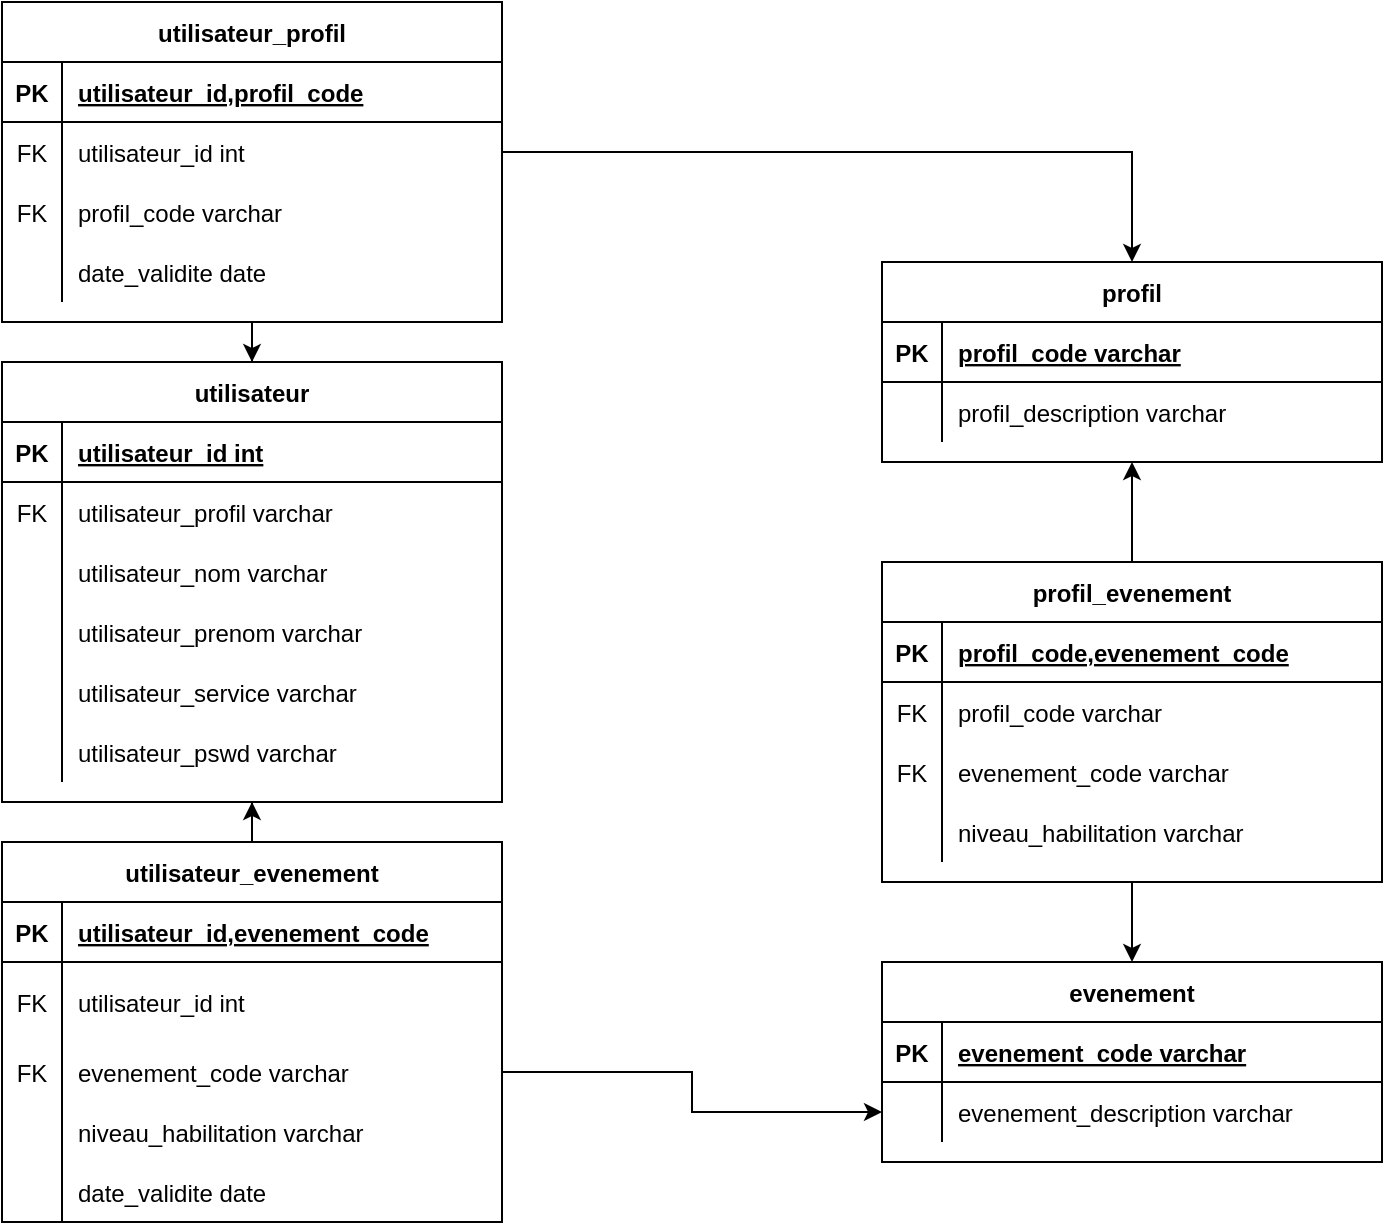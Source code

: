 <mxfile version="14.9.7" type="device" pages="2"><diagram id="R2lEEEUBdFMjLlhIrx00" name="MLD"><mxGraphModel dx="1063" dy="561" grid="1" gridSize="10" guides="1" tooltips="1" connect="1" arrows="1" fold="1" page="1" pageScale="1" pageWidth="850" pageHeight="1100" math="0" shadow="0" extFonts="Permanent Marker^https://fonts.googleapis.com/css?family=Permanent+Marker"><root><mxCell id="0"/><mxCell id="1" parent="0"/><mxCell id="at7_1adZLRTxokak2zl_-1" style="edgeStyle=orthogonalEdgeStyle;rounded=0;orthogonalLoop=1;jettySize=auto;html=1;entryX=0.5;entryY=0;entryDx=0;entryDy=0;startArrow=classic;startFill=1;endArrow=none;endFill=0;" edge="1" parent="1" source="C-vyLk0tnHw3VtMMgP7b-2" target="JwiSKFeYHgr4JbsgMxaM-4"><mxGeometry relative="1" as="geometry"/></mxCell><mxCell id="C-vyLk0tnHw3VtMMgP7b-2" value="profil" style="shape=table;startSize=30;container=1;collapsible=1;childLayout=tableLayout;fixedRows=1;rowLines=0;fontStyle=1;align=center;resizeLast=1;" parent="1" vertex="1"><mxGeometry x="520" y="220" width="250" height="100" as="geometry"/></mxCell><mxCell id="C-vyLk0tnHw3VtMMgP7b-3" value="" style="shape=partialRectangle;collapsible=0;dropTarget=0;pointerEvents=0;fillColor=none;points=[[0,0.5],[1,0.5]];portConstraint=eastwest;top=0;left=0;right=0;bottom=1;" parent="C-vyLk0tnHw3VtMMgP7b-2" vertex="1"><mxGeometry y="30" width="250" height="30" as="geometry"/></mxCell><mxCell id="C-vyLk0tnHw3VtMMgP7b-4" value="PK" style="shape=partialRectangle;overflow=hidden;connectable=0;fillColor=none;top=0;left=0;bottom=0;right=0;fontStyle=1;" parent="C-vyLk0tnHw3VtMMgP7b-3" vertex="1"><mxGeometry width="30" height="30" as="geometry"/></mxCell><mxCell id="C-vyLk0tnHw3VtMMgP7b-5" value="profil_code varchar" style="shape=partialRectangle;overflow=hidden;connectable=0;fillColor=none;top=0;left=0;bottom=0;right=0;align=left;spacingLeft=6;fontStyle=5;" parent="C-vyLk0tnHw3VtMMgP7b-3" vertex="1"><mxGeometry x="30" width="220" height="30" as="geometry"/></mxCell><mxCell id="C-vyLk0tnHw3VtMMgP7b-6" value="" style="shape=partialRectangle;collapsible=0;dropTarget=0;pointerEvents=0;fillColor=none;points=[[0,0.5],[1,0.5]];portConstraint=eastwest;top=0;left=0;right=0;bottom=0;" parent="C-vyLk0tnHw3VtMMgP7b-2" vertex="1"><mxGeometry y="60" width="250" height="30" as="geometry"/></mxCell><mxCell id="C-vyLk0tnHw3VtMMgP7b-7" value="" style="shape=partialRectangle;overflow=hidden;connectable=0;fillColor=none;top=0;left=0;bottom=0;right=0;" parent="C-vyLk0tnHw3VtMMgP7b-6" vertex="1"><mxGeometry width="30" height="30" as="geometry"/></mxCell><mxCell id="C-vyLk0tnHw3VtMMgP7b-8" value="profil_description varchar" style="shape=partialRectangle;overflow=hidden;connectable=0;fillColor=none;top=0;left=0;bottom=0;right=0;align=left;spacingLeft=6;" parent="C-vyLk0tnHw3VtMMgP7b-6" vertex="1"><mxGeometry x="30" width="220" height="30" as="geometry"/></mxCell><mxCell id="C-vyLk0tnHw3VtMMgP7b-13" value="evenement" style="shape=table;startSize=30;container=1;collapsible=1;childLayout=tableLayout;fixedRows=1;rowLines=0;fontStyle=1;align=center;resizeLast=1;" parent="1" vertex="1"><mxGeometry x="520" y="570" width="250" height="100" as="geometry"/></mxCell><mxCell id="C-vyLk0tnHw3VtMMgP7b-14" value="" style="shape=partialRectangle;collapsible=0;dropTarget=0;pointerEvents=0;fillColor=none;points=[[0,0.5],[1,0.5]];portConstraint=eastwest;top=0;left=0;right=0;bottom=1;" parent="C-vyLk0tnHw3VtMMgP7b-13" vertex="1"><mxGeometry y="30" width="250" height="30" as="geometry"/></mxCell><mxCell id="C-vyLk0tnHw3VtMMgP7b-15" value="PK" style="shape=partialRectangle;overflow=hidden;connectable=0;fillColor=none;top=0;left=0;bottom=0;right=0;fontStyle=1;" parent="C-vyLk0tnHw3VtMMgP7b-14" vertex="1"><mxGeometry width="30" height="30" as="geometry"/></mxCell><mxCell id="C-vyLk0tnHw3VtMMgP7b-16" value="evenement_code varchar" style="shape=partialRectangle;overflow=hidden;connectable=0;fillColor=none;top=0;left=0;bottom=0;right=0;align=left;spacingLeft=6;fontStyle=5;" parent="C-vyLk0tnHw3VtMMgP7b-14" vertex="1"><mxGeometry x="30" width="220" height="30" as="geometry"/></mxCell><mxCell id="C-vyLk0tnHw3VtMMgP7b-17" value="" style="shape=partialRectangle;collapsible=0;dropTarget=0;pointerEvents=0;fillColor=none;points=[[0,0.5],[1,0.5]];portConstraint=eastwest;top=0;left=0;right=0;bottom=0;" parent="C-vyLk0tnHw3VtMMgP7b-13" vertex="1"><mxGeometry y="60" width="250" height="30" as="geometry"/></mxCell><mxCell id="C-vyLk0tnHw3VtMMgP7b-18" value="" style="shape=partialRectangle;overflow=hidden;connectable=0;fillColor=none;top=0;left=0;bottom=0;right=0;" parent="C-vyLk0tnHw3VtMMgP7b-17" vertex="1"><mxGeometry width="30" height="30" as="geometry"/></mxCell><mxCell id="C-vyLk0tnHw3VtMMgP7b-19" value="evenement_description varchar" style="shape=partialRectangle;overflow=hidden;connectable=0;fillColor=none;top=0;left=0;bottom=0;right=0;align=left;spacingLeft=6;" parent="C-vyLk0tnHw3VtMMgP7b-17" vertex="1"><mxGeometry x="30" width="220" height="30" as="geometry"/></mxCell><mxCell id="C-vyLk0tnHw3VtMMgP7b-23" value="utilisateur" style="shape=table;startSize=30;container=1;collapsible=1;childLayout=tableLayout;fixedRows=1;rowLines=0;fontStyle=1;align=center;resizeLast=1;" parent="1" vertex="1"><mxGeometry x="80" y="270" width="250" height="220" as="geometry"/></mxCell><mxCell id="C-vyLk0tnHw3VtMMgP7b-24" value="" style="shape=partialRectangle;collapsible=0;dropTarget=0;pointerEvents=0;fillColor=none;points=[[0,0.5],[1,0.5]];portConstraint=eastwest;top=0;left=0;right=0;bottom=1;" parent="C-vyLk0tnHw3VtMMgP7b-23" vertex="1"><mxGeometry y="30" width="250" height="30" as="geometry"/></mxCell><mxCell id="C-vyLk0tnHw3VtMMgP7b-25" value="PK" style="shape=partialRectangle;overflow=hidden;connectable=0;fillColor=none;top=0;left=0;bottom=0;right=0;fontStyle=1;" parent="C-vyLk0tnHw3VtMMgP7b-24" vertex="1"><mxGeometry width="30" height="30" as="geometry"/></mxCell><mxCell id="C-vyLk0tnHw3VtMMgP7b-26" value="utilisateur_id int" style="shape=partialRectangle;overflow=hidden;connectable=0;fillColor=none;top=0;left=0;bottom=0;right=0;align=left;spacingLeft=6;fontStyle=5;" parent="C-vyLk0tnHw3VtMMgP7b-24" vertex="1"><mxGeometry x="30" width="220" height="30" as="geometry"/></mxCell><mxCell id="C-vyLk0tnHw3VtMMgP7b-27" value="" style="shape=partialRectangle;collapsible=0;dropTarget=0;pointerEvents=0;fillColor=none;points=[[0,0.5],[1,0.5]];portConstraint=eastwest;top=0;left=0;right=0;bottom=0;" parent="C-vyLk0tnHw3VtMMgP7b-23" vertex="1"><mxGeometry y="60" width="250" height="30" as="geometry"/></mxCell><mxCell id="C-vyLk0tnHw3VtMMgP7b-28" value="FK" style="shape=partialRectangle;overflow=hidden;connectable=0;fillColor=none;top=0;left=0;bottom=0;right=0;" parent="C-vyLk0tnHw3VtMMgP7b-27" vertex="1"><mxGeometry width="30" height="30" as="geometry"/></mxCell><mxCell id="C-vyLk0tnHw3VtMMgP7b-29" value="utilisateur_profil varchar" style="shape=partialRectangle;overflow=hidden;connectable=0;fillColor=none;top=0;left=0;bottom=0;right=0;align=left;spacingLeft=6;" parent="C-vyLk0tnHw3VtMMgP7b-27" vertex="1"><mxGeometry x="30" width="220" height="30" as="geometry"/></mxCell><mxCell id="JwiSKFeYHgr4JbsgMxaM-1" value="" style="shape=partialRectangle;collapsible=0;dropTarget=0;pointerEvents=0;fillColor=none;points=[[0,0.5],[1,0.5]];portConstraint=eastwest;top=0;left=0;right=0;bottom=0;" parent="C-vyLk0tnHw3VtMMgP7b-23" vertex="1"><mxGeometry y="90" width="250" height="30" as="geometry"/></mxCell><mxCell id="JwiSKFeYHgr4JbsgMxaM-2" value="" style="shape=partialRectangle;overflow=hidden;connectable=0;fillColor=none;top=0;left=0;bottom=0;right=0;" parent="JwiSKFeYHgr4JbsgMxaM-1" vertex="1"><mxGeometry width="30" height="30" as="geometry"/></mxCell><mxCell id="JwiSKFeYHgr4JbsgMxaM-3" value="utilisateur_nom varchar" style="shape=partialRectangle;overflow=hidden;connectable=0;fillColor=none;top=0;left=0;bottom=0;right=0;align=left;spacingLeft=6;" parent="JwiSKFeYHgr4JbsgMxaM-1" vertex="1"><mxGeometry x="30" width="220" height="30" as="geometry"/></mxCell><mxCell id="ZzbCFLfODjJ3ynpHBpeR-1" value="" style="shape=partialRectangle;collapsible=0;dropTarget=0;pointerEvents=0;fillColor=none;points=[[0,0.5],[1,0.5]];portConstraint=eastwest;top=0;left=0;right=0;bottom=0;" parent="C-vyLk0tnHw3VtMMgP7b-23" vertex="1"><mxGeometry y="120" width="250" height="30" as="geometry"/></mxCell><mxCell id="ZzbCFLfODjJ3ynpHBpeR-2" value="" style="shape=partialRectangle;overflow=hidden;connectable=0;fillColor=none;top=0;left=0;bottom=0;right=0;" parent="ZzbCFLfODjJ3ynpHBpeR-1" vertex="1"><mxGeometry width="30" height="30" as="geometry"/></mxCell><mxCell id="ZzbCFLfODjJ3ynpHBpeR-3" value="utilisateur_prenom varchar" style="shape=partialRectangle;overflow=hidden;connectable=0;fillColor=none;top=0;left=0;bottom=0;right=0;align=left;spacingLeft=6;" parent="ZzbCFLfODjJ3ynpHBpeR-1" vertex="1"><mxGeometry x="30" width="220" height="30" as="geometry"/></mxCell><mxCell id="ZzbCFLfODjJ3ynpHBpeR-4" value="" style="shape=partialRectangle;collapsible=0;dropTarget=0;pointerEvents=0;fillColor=none;points=[[0,0.5],[1,0.5]];portConstraint=eastwest;top=0;left=0;right=0;bottom=0;" parent="C-vyLk0tnHw3VtMMgP7b-23" vertex="1"><mxGeometry y="150" width="250" height="30" as="geometry"/></mxCell><mxCell id="ZzbCFLfODjJ3ynpHBpeR-5" value="" style="shape=partialRectangle;overflow=hidden;connectable=0;fillColor=none;top=0;left=0;bottom=0;right=0;" parent="ZzbCFLfODjJ3ynpHBpeR-4" vertex="1"><mxGeometry width="30" height="30" as="geometry"/></mxCell><mxCell id="ZzbCFLfODjJ3ynpHBpeR-6" value="utilisateur_service varchar" style="shape=partialRectangle;overflow=hidden;connectable=0;fillColor=none;top=0;left=0;bottom=0;right=0;align=left;spacingLeft=6;" parent="ZzbCFLfODjJ3ynpHBpeR-4" vertex="1"><mxGeometry x="30" width="220" height="30" as="geometry"/></mxCell><mxCell id="ZzbCFLfODjJ3ynpHBpeR-7" value="" style="shape=partialRectangle;collapsible=0;dropTarget=0;pointerEvents=0;fillColor=none;points=[[0,0.5],[1,0.5]];portConstraint=eastwest;top=0;left=0;right=0;bottom=0;" parent="C-vyLk0tnHw3VtMMgP7b-23" vertex="1"><mxGeometry y="180" width="250" height="30" as="geometry"/></mxCell><mxCell id="ZzbCFLfODjJ3ynpHBpeR-8" value="" style="shape=partialRectangle;overflow=hidden;connectable=0;fillColor=none;top=0;left=0;bottom=0;right=0;" parent="ZzbCFLfODjJ3ynpHBpeR-7" vertex="1"><mxGeometry width="30" height="30" as="geometry"/></mxCell><mxCell id="ZzbCFLfODjJ3ynpHBpeR-9" value="utilisateur_pswd varchar" style="shape=partialRectangle;overflow=hidden;connectable=0;fillColor=none;top=0;left=0;bottom=0;right=0;align=left;spacingLeft=6;" parent="ZzbCFLfODjJ3ynpHBpeR-7" vertex="1"><mxGeometry x="30" width="220" height="30" as="geometry"/></mxCell><mxCell id="at7_1adZLRTxokak2zl_-2" style="edgeStyle=orthogonalEdgeStyle;rounded=0;orthogonalLoop=1;jettySize=auto;html=1;entryX=0.5;entryY=0;entryDx=0;entryDy=0;" edge="1" parent="1" source="JwiSKFeYHgr4JbsgMxaM-4" target="C-vyLk0tnHw3VtMMgP7b-13"><mxGeometry relative="1" as="geometry"/></mxCell><mxCell id="JwiSKFeYHgr4JbsgMxaM-4" value="profil_evenement" style="shape=table;startSize=30;container=1;collapsible=1;childLayout=tableLayout;fixedRows=1;rowLines=0;fontStyle=1;align=center;resizeLast=1;" parent="1" vertex="1"><mxGeometry x="520" y="370" width="250" height="160" as="geometry"/></mxCell><mxCell id="JwiSKFeYHgr4JbsgMxaM-5" value="" style="shape=partialRectangle;collapsible=0;dropTarget=0;pointerEvents=0;fillColor=none;points=[[0,0.5],[1,0.5]];portConstraint=eastwest;top=0;left=0;right=0;bottom=1;" parent="JwiSKFeYHgr4JbsgMxaM-4" vertex="1"><mxGeometry y="30" width="250" height="30" as="geometry"/></mxCell><mxCell id="JwiSKFeYHgr4JbsgMxaM-6" value="PK" style="shape=partialRectangle;overflow=hidden;connectable=0;fillColor=none;top=0;left=0;bottom=0;right=0;fontStyle=1;" parent="JwiSKFeYHgr4JbsgMxaM-5" vertex="1"><mxGeometry width="30" height="30" as="geometry"/></mxCell><mxCell id="JwiSKFeYHgr4JbsgMxaM-7" value="profil_code,evenement_code" style="shape=partialRectangle;overflow=hidden;connectable=0;fillColor=none;top=0;left=0;bottom=0;right=0;align=left;spacingLeft=6;fontStyle=5;" parent="JwiSKFeYHgr4JbsgMxaM-5" vertex="1"><mxGeometry x="30" width="220" height="30" as="geometry"/></mxCell><mxCell id="JwiSKFeYHgr4JbsgMxaM-8" value="" style="shape=partialRectangle;collapsible=0;dropTarget=0;pointerEvents=0;fillColor=none;points=[[0,0.5],[1,0.5]];portConstraint=eastwest;top=0;left=0;right=0;bottom=0;" parent="JwiSKFeYHgr4JbsgMxaM-4" vertex="1"><mxGeometry y="60" width="250" height="30" as="geometry"/></mxCell><mxCell id="JwiSKFeYHgr4JbsgMxaM-9" value="FK" style="shape=partialRectangle;overflow=hidden;connectable=0;fillColor=none;top=0;left=0;bottom=0;right=0;" parent="JwiSKFeYHgr4JbsgMxaM-8" vertex="1"><mxGeometry width="30" height="30" as="geometry"/></mxCell><mxCell id="JwiSKFeYHgr4JbsgMxaM-10" value="profil_code varchar" style="shape=partialRectangle;overflow=hidden;connectable=0;fillColor=none;top=0;left=0;bottom=0;right=0;align=left;spacingLeft=6;" parent="JwiSKFeYHgr4JbsgMxaM-8" vertex="1"><mxGeometry x="30" width="220" height="30" as="geometry"/></mxCell><mxCell id="iMzqLcBQKjda5FoAaQY0-1" value="" style="shape=partialRectangle;collapsible=0;dropTarget=0;pointerEvents=0;fillColor=none;points=[[0,0.5],[1,0.5]];portConstraint=eastwest;top=0;left=0;right=0;bottom=0;" vertex="1" parent="JwiSKFeYHgr4JbsgMxaM-4"><mxGeometry y="90" width="250" height="30" as="geometry"/></mxCell><mxCell id="iMzqLcBQKjda5FoAaQY0-2" value="FK" style="shape=partialRectangle;overflow=hidden;connectable=0;fillColor=none;top=0;left=0;bottom=0;right=0;" vertex="1" parent="iMzqLcBQKjda5FoAaQY0-1"><mxGeometry width="30" height="30" as="geometry"/></mxCell><mxCell id="iMzqLcBQKjda5FoAaQY0-3" value="evenement_code varchar" style="shape=partialRectangle;overflow=hidden;connectable=0;fillColor=none;top=0;left=0;bottom=0;right=0;align=left;spacingLeft=6;" vertex="1" parent="iMzqLcBQKjda5FoAaQY0-1"><mxGeometry x="30" width="220" height="30" as="geometry"/></mxCell><mxCell id="iMzqLcBQKjda5FoAaQY0-4" value="" style="shape=partialRectangle;collapsible=0;dropTarget=0;pointerEvents=0;fillColor=none;points=[[0,0.5],[1,0.5]];portConstraint=eastwest;top=0;left=0;right=0;bottom=0;" vertex="1" parent="JwiSKFeYHgr4JbsgMxaM-4"><mxGeometry y="120" width="250" height="30" as="geometry"/></mxCell><mxCell id="iMzqLcBQKjda5FoAaQY0-5" value="" style="shape=partialRectangle;overflow=hidden;connectable=0;fillColor=none;top=0;left=0;bottom=0;right=0;" vertex="1" parent="iMzqLcBQKjda5FoAaQY0-4"><mxGeometry width="30" height="30" as="geometry"/></mxCell><mxCell id="iMzqLcBQKjda5FoAaQY0-6" value="niveau_habilitation varchar" style="shape=partialRectangle;overflow=hidden;connectable=0;fillColor=none;top=0;left=0;bottom=0;right=0;align=left;spacingLeft=6;" vertex="1" parent="iMzqLcBQKjda5FoAaQY0-4"><mxGeometry x="30" width="220" height="30" as="geometry"/></mxCell><mxCell id="jOW1StysQQTRj-WeTpZN-9" style="edgeStyle=orthogonalEdgeStyle;rounded=0;orthogonalLoop=1;jettySize=auto;html=1;entryX=0.5;entryY=1;entryDx=0;entryDy=0;startArrow=none;startFill=0;endArrow=classic;endFill=1;" edge="1" parent="1" source="fdBiySrLqTwI6GNhD4sQ-1" target="C-vyLk0tnHw3VtMMgP7b-23"><mxGeometry relative="1" as="geometry"/></mxCell><mxCell id="fdBiySrLqTwI6GNhD4sQ-1" value="utilisateur_evenement" style="shape=table;startSize=30;container=1;collapsible=1;childLayout=tableLayout;fixedRows=1;rowLines=0;fontStyle=1;align=center;resizeLast=1;" vertex="1" parent="1"><mxGeometry x="80" y="510" width="250" height="190" as="geometry"/></mxCell><mxCell id="fdBiySrLqTwI6GNhD4sQ-2" value="" style="shape=partialRectangle;collapsible=0;dropTarget=0;pointerEvents=0;fillColor=none;points=[[0,0.5],[1,0.5]];portConstraint=eastwest;top=0;left=0;right=0;bottom=1;" vertex="1" parent="fdBiySrLqTwI6GNhD4sQ-1"><mxGeometry y="30" width="250" height="30" as="geometry"/></mxCell><mxCell id="fdBiySrLqTwI6GNhD4sQ-3" value="PK" style="shape=partialRectangle;overflow=hidden;connectable=0;fillColor=none;top=0;left=0;bottom=0;right=0;fontStyle=1;" vertex="1" parent="fdBiySrLqTwI6GNhD4sQ-2"><mxGeometry width="30" height="30" as="geometry"/></mxCell><mxCell id="fdBiySrLqTwI6GNhD4sQ-4" value="utilisateur_id,evenement_code" style="shape=partialRectangle;overflow=hidden;connectable=0;fillColor=none;top=0;left=0;bottom=0;right=0;align=left;spacingLeft=6;fontStyle=5;" vertex="1" parent="fdBiySrLqTwI6GNhD4sQ-2"><mxGeometry x="30" width="220" height="30" as="geometry"/></mxCell><mxCell id="fdBiySrLqTwI6GNhD4sQ-5" value="" style="shape=partialRectangle;collapsible=0;dropTarget=0;pointerEvents=0;fillColor=none;points=[[0,0.5],[1,0.5]];portConstraint=eastwest;top=0;left=0;right=0;bottom=0;" vertex="1" parent="fdBiySrLqTwI6GNhD4sQ-1"><mxGeometry y="60" width="250" height="40" as="geometry"/></mxCell><mxCell id="fdBiySrLqTwI6GNhD4sQ-6" value="FK" style="shape=partialRectangle;overflow=hidden;connectable=0;fillColor=none;top=0;left=0;bottom=0;right=0;" vertex="1" parent="fdBiySrLqTwI6GNhD4sQ-5"><mxGeometry width="30" height="40" as="geometry"/></mxCell><mxCell id="fdBiySrLqTwI6GNhD4sQ-7" value="utilisateur_id int" style="shape=partialRectangle;overflow=hidden;connectable=0;fillColor=none;top=0;left=0;bottom=0;right=0;align=left;spacingLeft=6;" vertex="1" parent="fdBiySrLqTwI6GNhD4sQ-5"><mxGeometry x="30" width="220" height="40" as="geometry"/></mxCell><mxCell id="fdBiySrLqTwI6GNhD4sQ-8" value="" style="shape=partialRectangle;collapsible=0;dropTarget=0;pointerEvents=0;fillColor=none;points=[[0,0.5],[1,0.5]];portConstraint=eastwest;top=0;left=0;right=0;bottom=0;" vertex="1" parent="fdBiySrLqTwI6GNhD4sQ-1"><mxGeometry y="100" width="250" height="30" as="geometry"/></mxCell><mxCell id="fdBiySrLqTwI6GNhD4sQ-9" value="FK" style="shape=partialRectangle;overflow=hidden;connectable=0;fillColor=none;top=0;left=0;bottom=0;right=0;" vertex="1" parent="fdBiySrLqTwI6GNhD4sQ-8"><mxGeometry width="30" height="30" as="geometry"/></mxCell><mxCell id="fdBiySrLqTwI6GNhD4sQ-10" value="evenement_code varchar" style="shape=partialRectangle;overflow=hidden;connectable=0;fillColor=none;top=0;left=0;bottom=0;right=0;align=left;spacingLeft=6;" vertex="1" parent="fdBiySrLqTwI6GNhD4sQ-8"><mxGeometry x="30" width="220" height="30" as="geometry"/></mxCell><mxCell id="fdBiySrLqTwI6GNhD4sQ-11" value="" style="shape=partialRectangle;collapsible=0;dropTarget=0;pointerEvents=0;fillColor=none;points=[[0,0.5],[1,0.5]];portConstraint=eastwest;top=0;left=0;right=0;bottom=0;" vertex="1" parent="fdBiySrLqTwI6GNhD4sQ-1"><mxGeometry y="130" width="250" height="30" as="geometry"/></mxCell><mxCell id="fdBiySrLqTwI6GNhD4sQ-12" value="" style="shape=partialRectangle;overflow=hidden;connectable=0;fillColor=none;top=0;left=0;bottom=0;right=0;" vertex="1" parent="fdBiySrLqTwI6GNhD4sQ-11"><mxGeometry width="30" height="30" as="geometry"/></mxCell><mxCell id="fdBiySrLqTwI6GNhD4sQ-13" value="niveau_habilitation varchar" style="shape=partialRectangle;overflow=hidden;connectable=0;fillColor=none;top=0;left=0;bottom=0;right=0;align=left;spacingLeft=6;" vertex="1" parent="fdBiySrLqTwI6GNhD4sQ-11"><mxGeometry x="30" width="220" height="30" as="geometry"/></mxCell><mxCell id="jOW1StysQQTRj-WeTpZN-1" value="" style="shape=partialRectangle;collapsible=0;dropTarget=0;pointerEvents=0;fillColor=none;points=[[0,0.5],[1,0.5]];portConstraint=eastwest;top=0;left=0;right=0;bottom=0;" vertex="1" parent="fdBiySrLqTwI6GNhD4sQ-1"><mxGeometry y="160" width="250" height="30" as="geometry"/></mxCell><mxCell id="jOW1StysQQTRj-WeTpZN-2" value="" style="shape=partialRectangle;overflow=hidden;connectable=0;fillColor=none;top=0;left=0;bottom=0;right=0;" vertex="1" parent="jOW1StysQQTRj-WeTpZN-1"><mxGeometry width="30" height="30" as="geometry"/></mxCell><mxCell id="jOW1StysQQTRj-WeTpZN-3" value="date_validite date" style="shape=partialRectangle;overflow=hidden;connectable=0;fillColor=none;top=0;left=0;bottom=0;right=0;align=left;spacingLeft=6;" vertex="1" parent="jOW1StysQQTRj-WeTpZN-1"><mxGeometry x="30" width="220" height="30" as="geometry"/></mxCell><mxCell id="jOW1StysQQTRj-WeTpZN-8" style="edgeStyle=orthogonalEdgeStyle;rounded=0;orthogonalLoop=1;jettySize=auto;html=1;entryX=1;entryY=0.5;entryDx=0;entryDy=0;startArrow=classic;startFill=1;endArrow=none;endFill=0;" edge="1" parent="1" source="C-vyLk0tnHw3VtMMgP7b-17" target="fdBiySrLqTwI6GNhD4sQ-8"><mxGeometry relative="1" as="geometry"/></mxCell><mxCell id="J5B7bk3__jZNWXArt1sU-14" style="edgeStyle=orthogonalEdgeStyle;rounded=0;orthogonalLoop=1;jettySize=auto;html=1;entryX=0.5;entryY=0;entryDx=0;entryDy=0;startArrow=none;startFill=0;endArrow=classic;endFill=1;" edge="1" parent="1" source="J5B7bk3__jZNWXArt1sU-1" target="C-vyLk0tnHw3VtMMgP7b-23"><mxGeometry relative="1" as="geometry"/></mxCell><mxCell id="J5B7bk3__jZNWXArt1sU-1" value="utilisateur_profil" style="shape=table;startSize=30;container=1;collapsible=1;childLayout=tableLayout;fixedRows=1;rowLines=0;fontStyle=1;align=center;resizeLast=1;" vertex="1" parent="1"><mxGeometry x="80" y="90" width="250" height="160" as="geometry"/></mxCell><mxCell id="J5B7bk3__jZNWXArt1sU-2" value="" style="shape=partialRectangle;collapsible=0;dropTarget=0;pointerEvents=0;fillColor=none;points=[[0,0.5],[1,0.5]];portConstraint=eastwest;top=0;left=0;right=0;bottom=1;" vertex="1" parent="J5B7bk3__jZNWXArt1sU-1"><mxGeometry y="30" width="250" height="30" as="geometry"/></mxCell><mxCell id="J5B7bk3__jZNWXArt1sU-3" value="PK" style="shape=partialRectangle;overflow=hidden;connectable=0;fillColor=none;top=0;left=0;bottom=0;right=0;fontStyle=1;" vertex="1" parent="J5B7bk3__jZNWXArt1sU-2"><mxGeometry width="30" height="30" as="geometry"/></mxCell><mxCell id="J5B7bk3__jZNWXArt1sU-4" value="utilisateur_id,profil_code" style="shape=partialRectangle;overflow=hidden;connectable=0;fillColor=none;top=0;left=0;bottom=0;right=0;align=left;spacingLeft=6;fontStyle=5;" vertex="1" parent="J5B7bk3__jZNWXArt1sU-2"><mxGeometry x="30" width="220" height="30" as="geometry"/></mxCell><mxCell id="J5B7bk3__jZNWXArt1sU-5" value="" style="shape=partialRectangle;collapsible=0;dropTarget=0;pointerEvents=0;fillColor=none;points=[[0,0.5],[1,0.5]];portConstraint=eastwest;top=0;left=0;right=0;bottom=0;" vertex="1" parent="J5B7bk3__jZNWXArt1sU-1"><mxGeometry y="60" width="250" height="30" as="geometry"/></mxCell><mxCell id="J5B7bk3__jZNWXArt1sU-6" value="FK" style="shape=partialRectangle;overflow=hidden;connectable=0;fillColor=none;top=0;left=0;bottom=0;right=0;" vertex="1" parent="J5B7bk3__jZNWXArt1sU-5"><mxGeometry width="30" height="30" as="geometry"/></mxCell><mxCell id="J5B7bk3__jZNWXArt1sU-7" value="utilisateur_id int" style="shape=partialRectangle;overflow=hidden;connectable=0;fillColor=none;top=0;left=0;bottom=0;right=0;align=left;spacingLeft=6;" vertex="1" parent="J5B7bk3__jZNWXArt1sU-5"><mxGeometry x="30" width="220" height="30" as="geometry"/></mxCell><mxCell id="J5B7bk3__jZNWXArt1sU-8" value="" style="shape=partialRectangle;collapsible=0;dropTarget=0;pointerEvents=0;fillColor=none;points=[[0,0.5],[1,0.5]];portConstraint=eastwest;top=0;left=0;right=0;bottom=0;" vertex="1" parent="J5B7bk3__jZNWXArt1sU-1"><mxGeometry y="90" width="250" height="30" as="geometry"/></mxCell><mxCell id="J5B7bk3__jZNWXArt1sU-9" value="FK" style="shape=partialRectangle;overflow=hidden;connectable=0;fillColor=none;top=0;left=0;bottom=0;right=0;" vertex="1" parent="J5B7bk3__jZNWXArt1sU-8"><mxGeometry width="30" height="30" as="geometry"/></mxCell><mxCell id="J5B7bk3__jZNWXArt1sU-10" value="profil_code varchar" style="shape=partialRectangle;overflow=hidden;connectable=0;fillColor=none;top=0;left=0;bottom=0;right=0;align=left;spacingLeft=6;" vertex="1" parent="J5B7bk3__jZNWXArt1sU-8"><mxGeometry x="30" width="220" height="30" as="geometry"/></mxCell><mxCell id="J5B7bk3__jZNWXArt1sU-11" value="" style="shape=partialRectangle;collapsible=0;dropTarget=0;pointerEvents=0;fillColor=none;points=[[0,0.5],[1,0.5]];portConstraint=eastwest;top=0;left=0;right=0;bottom=0;" vertex="1" parent="J5B7bk3__jZNWXArt1sU-1"><mxGeometry y="120" width="250" height="30" as="geometry"/></mxCell><mxCell id="J5B7bk3__jZNWXArt1sU-12" value="" style="shape=partialRectangle;overflow=hidden;connectable=0;fillColor=none;top=0;left=0;bottom=0;right=0;" vertex="1" parent="J5B7bk3__jZNWXArt1sU-11"><mxGeometry width="30" height="30" as="geometry"/></mxCell><mxCell id="J5B7bk3__jZNWXArt1sU-13" value="date_validite date" style="shape=partialRectangle;overflow=hidden;connectable=0;fillColor=none;top=0;left=0;bottom=0;right=0;align=left;spacingLeft=6;" vertex="1" parent="J5B7bk3__jZNWXArt1sU-11"><mxGeometry x="30" width="220" height="30" as="geometry"/></mxCell><mxCell id="J5B7bk3__jZNWXArt1sU-15" style="edgeStyle=orthogonalEdgeStyle;rounded=0;orthogonalLoop=1;jettySize=auto;html=1;entryX=0.5;entryY=0;entryDx=0;entryDy=0;startArrow=none;startFill=0;endArrow=classic;endFill=1;" edge="1" parent="1" source="J5B7bk3__jZNWXArt1sU-5" target="C-vyLk0tnHw3VtMMgP7b-2"><mxGeometry relative="1" as="geometry"/></mxCell></root></mxGraphModel></diagram><diagram id="xzYOgBR5mPpdWQpV2ga7" name="MCD"><mxGraphModel dx="875" dy="462" grid="1" gridSize="10" guides="1" tooltips="1" connect="1" arrows="1" fold="1" page="1" pageScale="1" pageWidth="850" pageHeight="1100" math="0" shadow="0"><root><mxCell id="tM5ksDy41ccNA0q8U4GS-0"/><mxCell id="tM5ksDy41ccNA0q8U4GS-1" parent="tM5ksDy41ccNA0q8U4GS-0"/><mxCell id="tM5ksDy41ccNA0q8U4GS-10" value="Utilisateur" style="swimlane;fontStyle=0;childLayout=stackLayout;horizontal=1;startSize=26;horizontalStack=0;resizeParent=1;resizeParentMax=0;resizeLast=0;collapsible=1;marginBottom=0;align=center;fontSize=14;" parent="tM5ksDy41ccNA0q8U4GS-1" vertex="1"><mxGeometry x="330" y="250" width="160" height="176" as="geometry"/></mxCell><mxCell id="tM5ksDy41ccNA0q8U4GS-11" value="utilisateur_id" style="text;strokeColor=none;fillColor=none;spacingLeft=4;spacingRight=4;overflow=hidden;rotatable=0;points=[[0,0.5],[1,0.5]];portConstraint=eastwest;fontSize=12;fontStyle=4" parent="tM5ksDy41ccNA0q8U4GS-10" vertex="1"><mxGeometry y="26" width="160" height="30" as="geometry"/></mxCell><mxCell id="tM5ksDy41ccNA0q8U4GS-12" value="utilisateur_nom" style="text;strokeColor=none;fillColor=none;spacingLeft=4;spacingRight=4;overflow=hidden;rotatable=0;points=[[0,0.5],[1,0.5]];portConstraint=eastwest;fontSize=12;" parent="tM5ksDy41ccNA0q8U4GS-10" vertex="1"><mxGeometry y="56" width="160" height="30" as="geometry"/></mxCell><mxCell id="tM5ksDy41ccNA0q8U4GS-13" value="utilisateur_prenom&#10;&#10;" style="text;strokeColor=none;fillColor=none;spacingLeft=4;spacingRight=4;overflow=hidden;rotatable=0;points=[[0,0.5],[1,0.5]];portConstraint=eastwest;fontSize=12;" parent="tM5ksDy41ccNA0q8U4GS-10" vertex="1"><mxGeometry y="86" width="160" height="30" as="geometry"/></mxCell><mxCell id="tM5ksDy41ccNA0q8U4GS-14" value="utilisateur_service" style="text;strokeColor=none;fillColor=none;spacingLeft=4;spacingRight=4;overflow=hidden;rotatable=0;points=[[0,0.5],[1,0.5]];portConstraint=eastwest;fontSize=12;" parent="tM5ksDy41ccNA0q8U4GS-10" vertex="1"><mxGeometry y="116" width="160" height="30" as="geometry"/></mxCell><mxCell id="tM5ksDy41ccNA0q8U4GS-15" value="utilisateur_mdp" style="text;strokeColor=none;fillColor=none;spacingLeft=4;spacingRight=4;overflow=hidden;rotatable=0;points=[[0,0.5],[1,0.5]];portConstraint=eastwest;fontSize=12;" parent="tM5ksDy41ccNA0q8U4GS-10" vertex="1"><mxGeometry y="146" width="160" height="30" as="geometry"/></mxCell><mxCell id="tM5ksDy41ccNA0q8U4GS-16" value="Evenement" style="swimlane;fontStyle=0;childLayout=stackLayout;horizontal=1;startSize=26;horizontalStack=0;resizeParent=1;resizeParentMax=0;resizeLast=0;collapsible=1;marginBottom=0;align=center;fontSize=14;" parent="tM5ksDy41ccNA0q8U4GS-1" vertex="1"><mxGeometry x="100" y="100" width="160" height="86" as="geometry"/></mxCell><mxCell id="tM5ksDy41ccNA0q8U4GS-17" value="evenement_code" style="text;strokeColor=none;fillColor=none;spacingLeft=4;spacingRight=4;overflow=hidden;rotatable=0;points=[[0,0.5],[1,0.5]];portConstraint=eastwest;fontSize=12;fontStyle=4" parent="tM5ksDy41ccNA0q8U4GS-16" vertex="1"><mxGeometry y="26" width="160" height="30" as="geometry"/></mxCell><mxCell id="tM5ksDy41ccNA0q8U4GS-18" value="evenement_description" style="text;strokeColor=none;fillColor=none;spacingLeft=4;spacingRight=4;overflow=hidden;rotatable=0;points=[[0,0.5],[1,0.5]];portConstraint=eastwest;fontSize=12;" parent="tM5ksDy41ccNA0q8U4GS-16" vertex="1"><mxGeometry y="56" width="160" height="30" as="geometry"/></mxCell><mxCell id="tM5ksDy41ccNA0q8U4GS-20" value="Profil" style="swimlane;fontStyle=0;childLayout=stackLayout;horizontal=1;startSize=26;horizontalStack=0;resizeParent=1;resizeParentMax=0;resizeLast=0;collapsible=1;marginBottom=0;align=center;fontSize=14;" parent="tM5ksDy41ccNA0q8U4GS-1" vertex="1"><mxGeometry x="560" y="100" width="160" height="86" as="geometry"/></mxCell><mxCell id="tM5ksDy41ccNA0q8U4GS-21" value="profil_code" style="text;strokeColor=none;fillColor=none;spacingLeft=4;spacingRight=4;overflow=hidden;rotatable=0;points=[[0,0.5],[1,0.5]];portConstraint=eastwest;fontSize=12;fontStyle=4" parent="tM5ksDy41ccNA0q8U4GS-20" vertex="1"><mxGeometry y="26" width="160" height="30" as="geometry"/></mxCell><mxCell id="tM5ksDy41ccNA0q8U4GS-22" value="profil_description" style="text;strokeColor=none;fillColor=none;spacingLeft=4;spacingRight=4;overflow=hidden;rotatable=0;points=[[0,0.5],[1,0.5]];portConstraint=eastwest;fontSize=12;" parent="tM5ksDy41ccNA0q8U4GS-20" vertex="1"><mxGeometry y="56" width="160" height="30" as="geometry"/></mxCell><mxCell id="tM5ksDy41ccNA0q8U4GS-28" style="edgeStyle=orthogonalEdgeStyle;rounded=0;orthogonalLoop=1;jettySize=auto;html=1;entryX=0.5;entryY=0;entryDx=0;entryDy=0;startArrow=none;startFill=0;endArrow=none;endFill=0;" parent="tM5ksDy41ccNA0q8U4GS-1" source="tM5ksDy41ccNA0q8U4GS-24" target="tM5ksDy41ccNA0q8U4GS-20" edge="1"><mxGeometry relative="1" as="geometry"/></mxCell><mxCell id="tM5ksDy41ccNA0q8U4GS-29" style="edgeStyle=orthogonalEdgeStyle;rounded=0;orthogonalLoop=1;jettySize=auto;html=1;entryX=0.5;entryY=0;entryDx=0;entryDy=0;startArrow=none;startFill=0;endArrow=none;endFill=0;" parent="tM5ksDy41ccNA0q8U4GS-1" source="tM5ksDy41ccNA0q8U4GS-24" target="tM5ksDy41ccNA0q8U4GS-16" edge="1"><mxGeometry relative="1" as="geometry"/></mxCell><mxCell id="tM5ksDy41ccNA0q8U4GS-24" value="contenir" style="swimlane;childLayout=stackLayout;horizontal=1;startSize=30;horizontalStack=0;rounded=1;fontSize=14;fontStyle=0;strokeWidth=2;resizeParent=0;resizeLast=1;shadow=0;dashed=0;align=center;" parent="tM5ksDy41ccNA0q8U4GS-1" vertex="1"><mxGeometry x="330" y="10" width="160" height="60" as="geometry"/></mxCell><mxCell id="tM5ksDy41ccNA0q8U4GS-25" value="+niveau_habilitation" style="align=left;strokeColor=none;fillColor=none;spacingLeft=4;fontSize=12;verticalAlign=top;resizable=0;rotatable=0;part=1;" parent="tM5ksDy41ccNA0q8U4GS-24" vertex="1"><mxGeometry y="30" width="160" height="30" as="geometry"/></mxCell><mxCell id="tM5ksDy41ccNA0q8U4GS-30" value="1,N" style="text;html=1;strokeColor=none;fillColor=none;align=center;verticalAlign=middle;whiteSpace=wrap;rounded=0;" parent="tM5ksDy41ccNA0q8U4GS-1" vertex="1"><mxGeometry x="110" y="70" width="40" height="20" as="geometry"/></mxCell><mxCell id="tM5ksDy41ccNA0q8U4GS-31" value="0,N" style="text;html=1;strokeColor=none;fillColor=none;align=center;verticalAlign=middle;whiteSpace=wrap;rounded=0;" parent="tM5ksDy41ccNA0q8U4GS-1" vertex="1"><mxGeometry x="650" y="70" width="40" height="20" as="geometry"/></mxCell><mxCell id="tM5ksDy41ccNA0q8U4GS-34" style="edgeStyle=orthogonalEdgeStyle;rounded=0;orthogonalLoop=1;jettySize=auto;html=1;entryX=1;entryY=0.5;entryDx=0;entryDy=0;startArrow=none;startFill=0;endArrow=none;endFill=0;" parent="tM5ksDy41ccNA0q8U4GS-1" source="tM5ksDy41ccNA0q8U4GS-32" target="tM5ksDy41ccNA0q8U4GS-13" edge="1"><mxGeometry relative="1" as="geometry"/></mxCell><mxCell id="tM5ksDy41ccNA0q8U4GS-38" style="edgeStyle=orthogonalEdgeStyle;rounded=0;orthogonalLoop=1;jettySize=auto;html=1;entryX=0.496;entryY=0.994;entryDx=0;entryDy=0;entryPerimeter=0;startArrow=none;startFill=0;endArrow=none;endFill=0;" parent="tM5ksDy41ccNA0q8U4GS-1" source="tM5ksDy41ccNA0q8U4GS-32" target="tM5ksDy41ccNA0q8U4GS-22" edge="1"><mxGeometry relative="1" as="geometry"/></mxCell><mxCell id="tM5ksDy41ccNA0q8U4GS-32" value="appartenir" style="swimlane;childLayout=stackLayout;horizontal=1;startSize=30;horizontalStack=0;rounded=1;fontSize=14;fontStyle=0;strokeWidth=2;resizeParent=0;resizeLast=1;shadow=0;dashed=0;align=center;" parent="tM5ksDy41ccNA0q8U4GS-1" vertex="1"><mxGeometry x="560" y="321" width="160" height="60" as="geometry"/></mxCell><mxCell id="tM5ksDy41ccNA0q8U4GS-33" value="+date_validite" style="align=left;strokeColor=none;fillColor=none;spacingLeft=4;fontSize=12;verticalAlign=top;resizable=0;rotatable=0;part=1;" parent="tM5ksDy41ccNA0q8U4GS-32" vertex="1"><mxGeometry y="30" width="160" height="30" as="geometry"/></mxCell><mxCell id="tM5ksDy41ccNA0q8U4GS-39" value="1,1" style="text;html=1;strokeColor=none;fillColor=none;align=center;verticalAlign=middle;whiteSpace=wrap;rounded=0;" parent="tM5ksDy41ccNA0q8U4GS-1" vertex="1"><mxGeometry x="660" y="200" width="40" height="20" as="geometry"/></mxCell><mxCell id="tM5ksDy41ccNA0q8U4GS-40" value="1,N" style="text;html=1;strokeColor=none;fillColor=none;align=center;verticalAlign=middle;whiteSpace=wrap;rounded=0;" parent="tM5ksDy41ccNA0q8U4GS-1" vertex="1"><mxGeometry x="490" y="361" width="40" height="20" as="geometry"/></mxCell><mxCell id="tM5ksDy41ccNA0q8U4GS-43" style="edgeStyle=orthogonalEdgeStyle;rounded=0;orthogonalLoop=1;jettySize=auto;html=1;entryX=0.496;entryY=1.024;entryDx=0;entryDy=0;entryPerimeter=0;startArrow=none;startFill=0;endArrow=none;endFill=0;" parent="tM5ksDy41ccNA0q8U4GS-1" source="tM5ksDy41ccNA0q8U4GS-41" target="tM5ksDy41ccNA0q8U4GS-18" edge="1"><mxGeometry relative="1" as="geometry"/></mxCell><mxCell id="tM5ksDy41ccNA0q8U4GS-41" value="effectuer" style="swimlane;childLayout=stackLayout;horizontal=1;startSize=30;horizontalStack=0;rounded=1;fontSize=14;fontStyle=0;strokeWidth=2;resizeParent=0;resizeLast=1;shadow=0;dashed=0;align=center;" parent="tM5ksDy41ccNA0q8U4GS-1" vertex="1"><mxGeometry x="100" y="311.5" width="160" height="79" as="geometry"/></mxCell><mxCell id="tM5ksDy41ccNA0q8U4GS-42" value="+date_validite&#10;+niveau_habilitiation" style="align=left;strokeColor=none;fillColor=none;spacingLeft=4;fontSize=12;verticalAlign=top;resizable=0;rotatable=0;part=1;" parent="tM5ksDy41ccNA0q8U4GS-41" vertex="1"><mxGeometry y="30" width="160" height="49" as="geometry"/></mxCell><mxCell id="tM5ksDy41ccNA0q8U4GS-45" value="0,N" style="text;html=1;strokeColor=none;fillColor=none;align=center;verticalAlign=middle;whiteSpace=wrap;rounded=0;" parent="tM5ksDy41ccNA0q8U4GS-1" vertex="1"><mxGeometry x="280" y="371" width="40" height="20" as="geometry"/></mxCell><mxCell id="tM5ksDy41ccNA0q8U4GS-46" value="1,N" style="text;html=1;strokeColor=none;fillColor=none;align=center;verticalAlign=middle;whiteSpace=wrap;rounded=0;" parent="tM5ksDy41ccNA0q8U4GS-1" vertex="1"><mxGeometry x="190" y="190" width="40" height="20" as="geometry"/></mxCell><mxCell id="tM5ksDy41ccNA0q8U4GS-47" style="edgeStyle=orthogonalEdgeStyle;rounded=0;orthogonalLoop=1;jettySize=auto;html=1;entryX=1;entryY=0.25;entryDx=0;entryDy=0;startArrow=none;startFill=0;endArrow=none;endFill=0;" parent="tM5ksDy41ccNA0q8U4GS-1" source="tM5ksDy41ccNA0q8U4GS-13" target="tM5ksDy41ccNA0q8U4GS-42" edge="1"><mxGeometry relative="1" as="geometry"/></mxCell><mxCell id="Hfhv564NGSeNx5cP7_Aw-1" value="&lt;ul&gt;&lt;li&gt;Un profil contient au moins un événement&lt;/li&gt;&lt;li&gt;Un utilisateur a au moins un profil et peut effectuer au moins un événement&lt;/li&gt;&lt;li&gt;Un événement appartient à au moins 0 profils et et peut être effectuer par au moins 0 utilisateurs.&lt;/li&gt;&lt;/ul&gt;" style="shape=note;size=20;whiteSpace=wrap;html=1;align=left;" vertex="1" parent="tM5ksDy41ccNA0q8U4GS-1"><mxGeometry x="101" y="440" width="309" height="100" as="geometry"/></mxCell></root></mxGraphModel></diagram></mxfile>